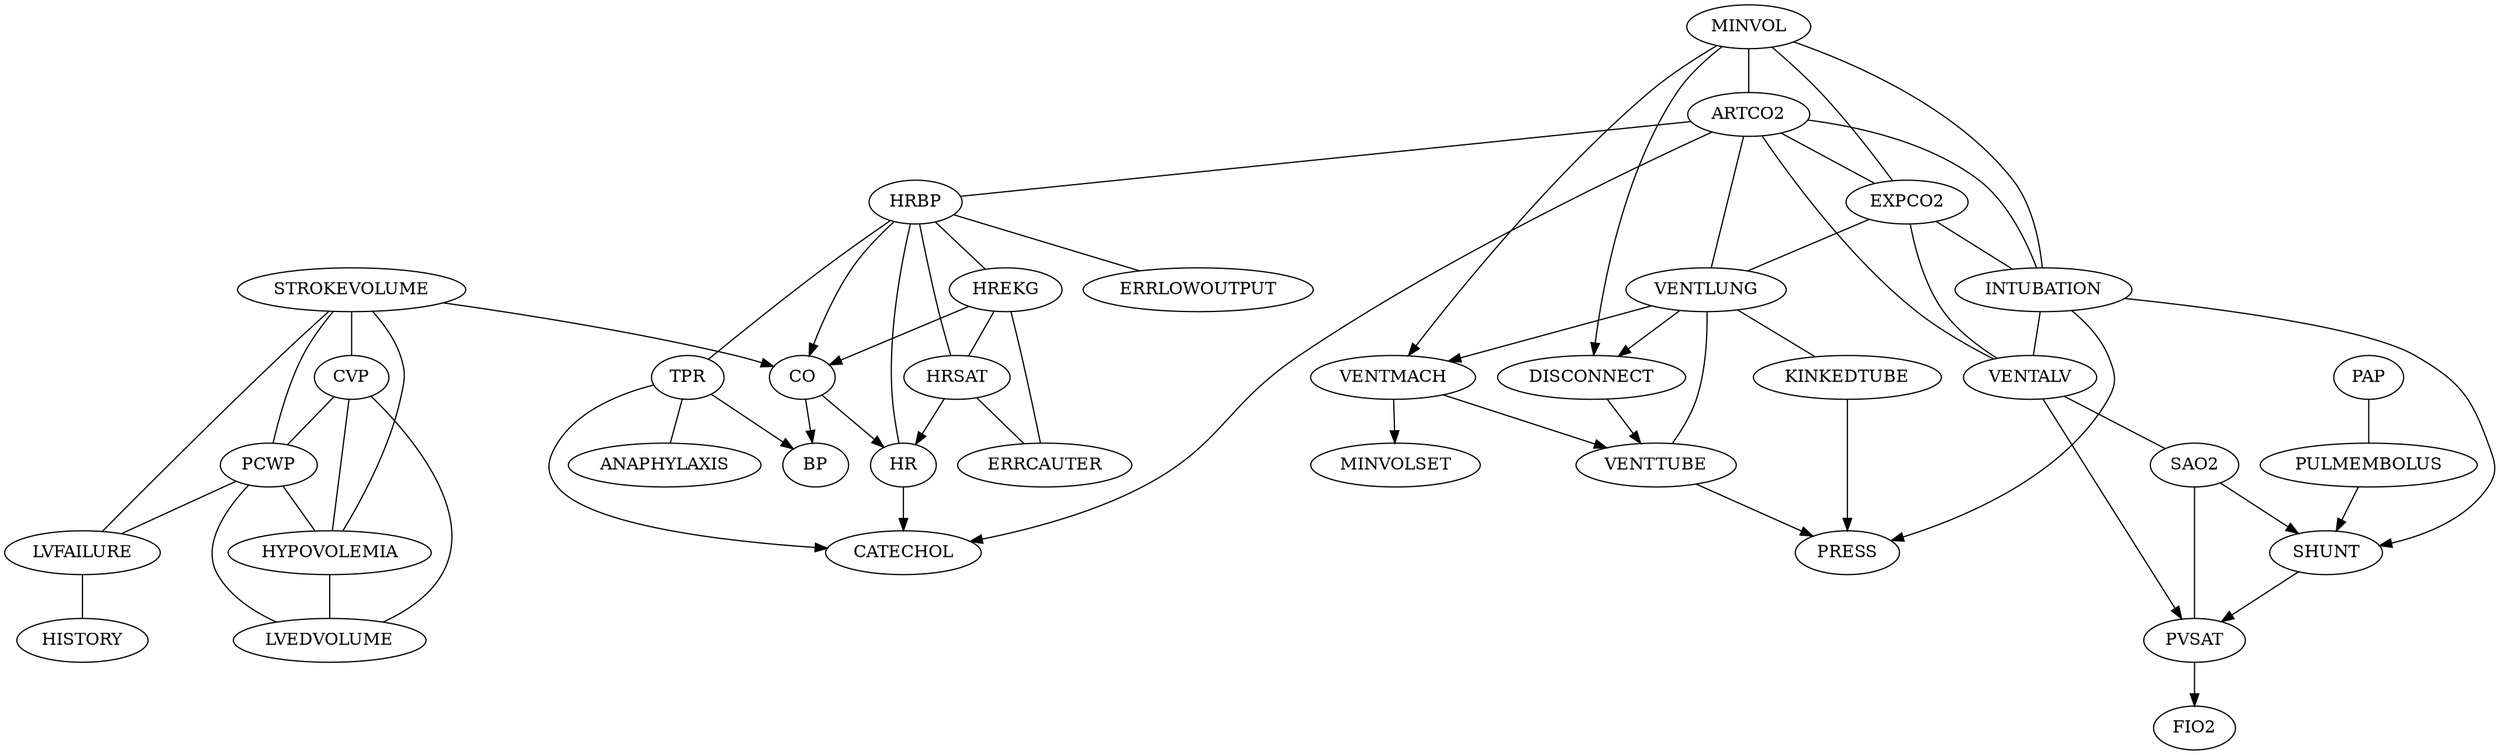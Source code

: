 digraph G {
    "PVSAT" -> "FIO2";
    "ARTCO2" -> "CATECHOL";
    "DISCONNECT" -> "VENTTUBE";
    "HREKG" -> "CO";
    "SHUNT" -> "PVSAT";
    "VENTALV" -> "PVSAT";
    "HRSAT" -> "HR";
    "INTUBATION" -> "PRESS";
    "CO" -> "HR";
    "MINVOL" -> "VENTMACH";
    "HRBP" -> "CO";
    "PULMEMBOLUS" -> "SHUNT";
    "VENTMACH" -> "MINVOLSET";
    "VENTLUNG" -> "DISCONNECT";
    "SAO2" -> "SHUNT";
    "STROKEVOLUME" -> "CO";
    "HR" -> "CATECHOL";
    "KINKEDTUBE" -> "PRESS";
    "INTUBATION" -> "SHUNT";
    "VENTMACH" -> "VENTTUBE";
    "MINVOL" -> "DISCONNECT";
    "VENTTUBE" -> "PRESS";
    "TPR" -> "CATECHOL";
    "TPR" -> "BP";
    "CO" -> "BP";
    "VENTLUNG" -> "VENTMACH";
    "INTUBATION" -> "VENTALV" [dir = none];
    "PAP" -> "PULMEMBOLUS" [dir = none];
    "HYPOVOLEMIA" -> "LVEDVOLUME" [dir = none];
    "HRBP" -> "HRSAT" [dir = none];
    "HRBP" -> "HR" [dir = none];
    "ARTCO2" -> "VENTLUNG" [dir = none];
    "HRBP" -> "HREKG" [dir = none];
    "STROKEVOLUME" -> "LVFAILURE" [dir = none];
    "SAO2" -> "PVSAT" [dir = none];
    "EXPCO2" -> "INTUBATION" [dir = none];
    "MINVOL" -> "INTUBATION" [dir = none];
    "HRBP" -> "TPR" [dir = none];
    "CVP" -> "LVEDVOLUME" [dir = none];
    "PCWP" -> "HYPOVOLEMIA" [dir = none];
    "ARTCO2" -> "INTUBATION" [dir = none];
    "EXPCO2" -> "VENTALV" [dir = none];
    "HRSAT" -> "ERRCAUTER" [dir = none];
    "MINVOL" -> "ARTCO2" [dir = none];
    "TPR" -> "ANAPHYLAXIS" [dir = none];
    "VENTLUNG" -> "VENTTUBE" [dir = none];
    "MINVOL" -> "EXPCO2" [dir = none];
    "PCWP" -> "LVEDVOLUME" [dir = none];
    "CVP" -> "HYPOVOLEMIA" [dir = none];
    "VENTALV" -> "SAO2" [dir = none];
    "STROKEVOLUME" -> "PCWP" [dir = none];
    "LVFAILURE" -> "HISTORY" [dir = none];
    "ARTCO2" -> "EXPCO2" [dir = none];
    "ARTCO2" -> "HRBP" [dir = none];
    "CVP" -> "PCWP" [dir = none];
    "ARTCO2" -> "VENTALV" [dir = none];
    "VENTLUNG" -> "KINKEDTUBE" [dir = none];
    "EXPCO2" -> "VENTLUNG" [dir = none];
    "STROKEVOLUME" -> "CVP" [dir = none];
    "HREKG" -> "ERRCAUTER" [dir = none];
    "STROKEVOLUME" -> "HYPOVOLEMIA" [dir = none];
    "HRBP" -> "ERRLOWOUTPUT" [dir = none];
    "PCWP" -> "LVFAILURE" [dir = none];
    "HREKG" -> "HRSAT" [dir = none];
}
